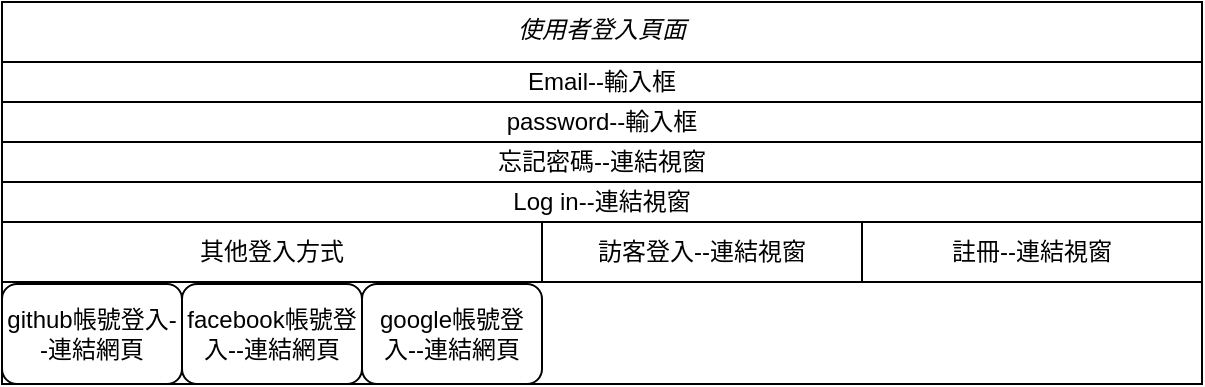 <mxfile version="13.6.2" type="github">
  <diagram id="C5RBs43oDa-KdzZeNtuy" name="Page-1">
    <mxGraphModel dx="983" dy="539" grid="1" gridSize="10" guides="1" tooltips="1" connect="1" arrows="1" fold="1" page="1" pageScale="1" pageWidth="3300" pageHeight="4681" math="0" shadow="0">
      <root>
        <mxCell id="WIyWlLk6GJQsqaUBKTNV-0" />
        <mxCell id="WIyWlLk6GJQsqaUBKTNV-1" parent="WIyWlLk6GJQsqaUBKTNV-0" />
        <mxCell id="zkfFHV4jXpPFQw0GAbJ--0" value="使用者登入頁面" style="swimlane;fontStyle=2;align=center;verticalAlign=top;childLayout=stackLayout;horizontal=1;startSize=30;horizontalStack=0;resizeParent=1;resizeLast=0;collapsible=1;marginBottom=0;rounded=0;shadow=0;strokeWidth=1;" parent="WIyWlLk6GJQsqaUBKTNV-1" vertex="1">
          <mxGeometry x="1500" y="2110" width="600" height="191" as="geometry">
            <mxRectangle x="1500" y="2110" width="160" height="26" as="alternateBounds" />
          </mxGeometry>
        </mxCell>
        <mxCell id="04z2D7Yg83SwF_cILFOy-8" value="Email--輸入框" style="rounded=0;whiteSpace=wrap;html=1;" vertex="1" parent="zkfFHV4jXpPFQw0GAbJ--0">
          <mxGeometry y="30" width="600" height="20" as="geometry" />
        </mxCell>
        <mxCell id="04z2D7Yg83SwF_cILFOy-9" value="password--輸入框" style="rounded=0;whiteSpace=wrap;html=1;" vertex="1" parent="zkfFHV4jXpPFQw0GAbJ--0">
          <mxGeometry y="50" width="600" height="20" as="geometry" />
        </mxCell>
        <mxCell id="04z2D7Yg83SwF_cILFOy-10" value="忘記密碼--連結視窗" style="rounded=0;whiteSpace=wrap;html=1;" vertex="1" parent="zkfFHV4jXpPFQw0GAbJ--0">
          <mxGeometry y="70" width="600" height="20" as="geometry" />
        </mxCell>
        <mxCell id="04z2D7Yg83SwF_cILFOy-12" value="Log in--連結視窗" style="rounded=0;whiteSpace=wrap;html=1;" vertex="1" parent="zkfFHV4jXpPFQw0GAbJ--0">
          <mxGeometry y="90" width="600" height="20" as="geometry" />
        </mxCell>
        <mxCell id="04z2D7Yg83SwF_cILFOy-30" value="" style="group" vertex="1" connectable="0" parent="zkfFHV4jXpPFQw0GAbJ--0">
          <mxGeometry y="110" width="600" height="81" as="geometry" />
        </mxCell>
        <mxCell id="04z2D7Yg83SwF_cILFOy-29" value="註冊--連結視窗" style="rounded=0;whiteSpace=wrap;html=1;fillColor=none;gradientColor=none;" vertex="1" parent="04z2D7Yg83SwF_cILFOy-30">
          <mxGeometry x="430" width="170" height="30" as="geometry" />
        </mxCell>
        <mxCell id="04z2D7Yg83SwF_cILFOy-26" value="" style="group" vertex="1" connectable="0" parent="04z2D7Yg83SwF_cILFOy-30">
          <mxGeometry width="270" height="81" as="geometry" />
        </mxCell>
        <mxCell id="04z2D7Yg83SwF_cILFOy-24" value="" style="group" vertex="1" connectable="0" parent="04z2D7Yg83SwF_cILFOy-26">
          <mxGeometry y="31" width="270" height="50" as="geometry" />
        </mxCell>
        <mxCell id="04z2D7Yg83SwF_cILFOy-18" value="github帳號登入--連結網頁" style="rounded=1;whiteSpace=wrap;html=1;" vertex="1" parent="04z2D7Yg83SwF_cILFOy-24">
          <mxGeometry width="90" height="50" as="geometry" />
        </mxCell>
        <mxCell id="04z2D7Yg83SwF_cILFOy-17" value="facebook帳號登入--連結網頁" style="rounded=1;whiteSpace=wrap;html=1;" vertex="1" parent="04z2D7Yg83SwF_cILFOy-24">
          <mxGeometry x="90" width="90" height="50" as="geometry" />
        </mxCell>
        <mxCell id="04z2D7Yg83SwF_cILFOy-16" value="google帳號登入--連結網頁" style="rounded=1;whiteSpace=wrap;html=1;" vertex="1" parent="04z2D7Yg83SwF_cILFOy-24">
          <mxGeometry x="180" width="90" height="50" as="geometry" />
        </mxCell>
        <mxCell id="04z2D7Yg83SwF_cILFOy-23" value="其他登入方式" style="rounded=0;whiteSpace=wrap;html=1;fillColor=none;gradientColor=none;" vertex="1" parent="04z2D7Yg83SwF_cILFOy-26">
          <mxGeometry width="270" height="30" as="geometry" />
        </mxCell>
        <mxCell id="04z2D7Yg83SwF_cILFOy-28" value="訪客登入--連結視窗" style="rounded=0;whiteSpace=wrap;html=1;fillColor=none;gradientColor=none;" vertex="1" parent="04z2D7Yg83SwF_cILFOy-30">
          <mxGeometry x="270" width="160" height="30" as="geometry" />
        </mxCell>
      </root>
    </mxGraphModel>
  </diagram>
</mxfile>
